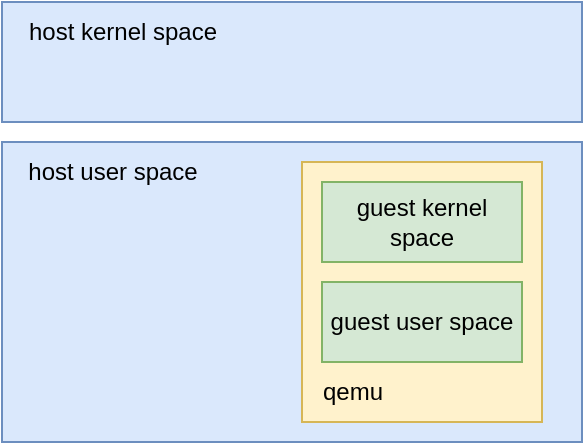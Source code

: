 <mxfile version="20.1.4" type="github" pages="2">
  <diagram id="1A78bwVTTKHf7mczSfF6" name="第 1 页">
    <mxGraphModel dx="1177" dy="768" grid="1" gridSize="10" guides="1" tooltips="1" connect="1" arrows="1" fold="1" page="1" pageScale="1" pageWidth="827" pageHeight="1169" math="0" shadow="0">
      <root>
        <mxCell id="0" />
        <mxCell id="1" parent="0" />
        <mxCell id="8VC5cO_oyUbM0IgMDiLv-1" value="" style="rounded=0;whiteSpace=wrap;html=1;fillColor=#dae8fc;strokeColor=#6c8ebf;" vertex="1" parent="1">
          <mxGeometry x="290" y="240" width="290" height="60" as="geometry" />
        </mxCell>
        <mxCell id="8VC5cO_oyUbM0IgMDiLv-2" value="" style="rounded=0;whiteSpace=wrap;html=1;fillColor=#dae8fc;strokeColor=#6c8ebf;" vertex="1" parent="1">
          <mxGeometry x="290" y="310" width="290" height="150" as="geometry" />
        </mxCell>
        <mxCell id="8VC5cO_oyUbM0IgMDiLv-3" value="host kernel space" style="text;html=1;align=center;verticalAlign=middle;resizable=0;points=[];autosize=1;strokeColor=none;fillColor=none;" vertex="1" parent="1">
          <mxGeometry x="290" y="240" width="120" height="30" as="geometry" />
        </mxCell>
        <mxCell id="8VC5cO_oyUbM0IgMDiLv-5" value="host user space" style="text;html=1;align=center;verticalAlign=middle;resizable=0;points=[];autosize=1;strokeColor=none;fillColor=none;" vertex="1" parent="1">
          <mxGeometry x="290" y="310" width="110" height="30" as="geometry" />
        </mxCell>
        <mxCell id="8VC5cO_oyUbM0IgMDiLv-6" value="" style="rounded=0;whiteSpace=wrap;html=1;fillColor=#fff2cc;strokeColor=#d6b656;" vertex="1" parent="1">
          <mxGeometry x="440" y="320" width="120" height="130" as="geometry" />
        </mxCell>
        <mxCell id="8VC5cO_oyUbM0IgMDiLv-7" value="qemu" style="text;html=1;align=center;verticalAlign=middle;resizable=0;points=[];autosize=1;strokeColor=none;fillColor=none;" vertex="1" parent="1">
          <mxGeometry x="440" y="420" width="50" height="30" as="geometry" />
        </mxCell>
        <mxCell id="8VC5cO_oyUbM0IgMDiLv-8" value="guest kernel space" style="rounded=0;whiteSpace=wrap;html=1;fillColor=#d5e8d4;strokeColor=#82b366;" vertex="1" parent="1">
          <mxGeometry x="450" y="330" width="100" height="40" as="geometry" />
        </mxCell>
        <mxCell id="8VC5cO_oyUbM0IgMDiLv-9" value="guest user space" style="rounded=0;whiteSpace=wrap;html=1;fillColor=#d5e8d4;strokeColor=#82b366;" vertex="1" parent="1">
          <mxGeometry x="450" y="380" width="100" height="40" as="geometry" />
        </mxCell>
      </root>
    </mxGraphModel>
  </diagram>
  <diagram id="JWKCcu3V5om8WrMPh5Mr" name="第 2 页">
    <mxGraphModel dx="1239" dy="808" grid="1" gridSize="10" guides="1" tooltips="1" connect="1" arrows="1" fold="1" page="1" pageScale="1" pageWidth="827" pageHeight="1169" math="0" shadow="0">
      <root>
        <mxCell id="0" />
        <mxCell id="1" parent="0" />
        <mxCell id="NT1T6oUMc5_1J3KqsbCf-1" value="" style="rounded=0;whiteSpace=wrap;html=1;fillColor=#fff2cc;strokeColor=#d6b656;" vertex="1" parent="1">
          <mxGeometry x="260" y="270" width="400" height="210" as="geometry" />
        </mxCell>
        <mxCell id="NT1T6oUMc5_1J3KqsbCf-2" value="qemu" style="text;html=1;align=center;verticalAlign=middle;resizable=0;points=[];autosize=1;strokeColor=none;fillColor=none;" vertex="1" parent="1">
          <mxGeometry x="260" y="450" width="50" height="30" as="geometry" />
        </mxCell>
        <mxCell id="NT1T6oUMc5_1J3KqsbCf-5" style="edgeStyle=orthogonalEdgeStyle;rounded=1;orthogonalLoop=1;jettySize=auto;html=1;exitX=1;exitY=0.25;exitDx=0;exitDy=0;entryX=0;entryY=0.25;entryDx=0;entryDy=0;" edge="1" parent="1" source="NT1T6oUMc5_1J3KqsbCf-3" target="NT1T6oUMc5_1J3KqsbCf-4">
          <mxGeometry relative="1" as="geometry" />
        </mxCell>
        <mxCell id="NT1T6oUMc5_1J3KqsbCf-3" value="back-end device" style="rounded=0;whiteSpace=wrap;html=1;" vertex="1" parent="1">
          <mxGeometry x="280" y="330" width="70" height="40" as="geometry" />
        </mxCell>
        <mxCell id="NT1T6oUMc5_1J3KqsbCf-6" style="edgeStyle=orthogonalEdgeStyle;rounded=1;orthogonalLoop=1;jettySize=auto;html=1;exitX=0;exitY=0.75;exitDx=0;exitDy=0;entryX=1;entryY=0.75;entryDx=0;entryDy=0;" edge="1" parent="1" source="NT1T6oUMc5_1J3KqsbCf-4" target="NT1T6oUMc5_1J3KqsbCf-3">
          <mxGeometry relative="1" as="geometry" />
        </mxCell>
        <mxCell id="NT1T6oUMc5_1J3KqsbCf-4" value="virtqueue" style="rounded=0;whiteSpace=wrap;html=1;" vertex="1" parent="1">
          <mxGeometry x="390" y="335" width="70" height="30" as="geometry" />
        </mxCell>
        <mxCell id="NT1T6oUMc5_1J3KqsbCf-7" value="" style="rounded=0;whiteSpace=wrap;html=1;" vertex="1" parent="1">
          <mxGeometry x="480" y="290" width="150" height="170" as="geometry" />
        </mxCell>
        <mxCell id="dENXSuILsthjfeEIfKB6-3" style="edgeStyle=orthogonalEdgeStyle;rounded=1;orthogonalLoop=1;jettySize=auto;html=1;exitX=0;exitY=0.75;exitDx=0;exitDy=0;entryX=1;entryY=0.75;entryDx=0;entryDy=0;" edge="1" parent="1" source="NT1T6oUMc5_1J3KqsbCf-8" target="NT1T6oUMc5_1J3KqsbCf-4">
          <mxGeometry relative="1" as="geometry">
            <Array as="points">
              <mxPoint x="495" y="358" />
            </Array>
          </mxGeometry>
        </mxCell>
        <mxCell id="NT1T6oUMc5_1J3KqsbCf-8" value="guest kernel space" style="rounded=0;whiteSpace=wrap;html=1;fillColor=#d5e8d4;strokeColor=#82b366;" vertex="1" parent="1">
          <mxGeometry x="495" y="305" width="120" height="60" as="geometry" />
        </mxCell>
        <mxCell id="dENXSuILsthjfeEIfKB6-1" value="guest user space" style="rounded=0;whiteSpace=wrap;html=1;fillColor=#d5e8d4;strokeColor=#82b366;" vertex="1" parent="1">
          <mxGeometry x="495" y="380" width="120" height="60" as="geometry" />
        </mxCell>
        <mxCell id="dENXSuILsthjfeEIfKB6-2" style="edgeStyle=orthogonalEdgeStyle;rounded=1;orthogonalLoop=1;jettySize=auto;html=1;exitX=1;exitY=0.25;exitDx=0;exitDy=0;" edge="1" parent="1" source="NT1T6oUMc5_1J3KqsbCf-4">
          <mxGeometry relative="1" as="geometry">
            <mxPoint x="495" y="340" as="targetPoint" />
            <Array as="points">
              <mxPoint x="460" y="340" />
              <mxPoint x="495" y="340" />
            </Array>
          </mxGeometry>
        </mxCell>
      </root>
    </mxGraphModel>
  </diagram>
</mxfile>
